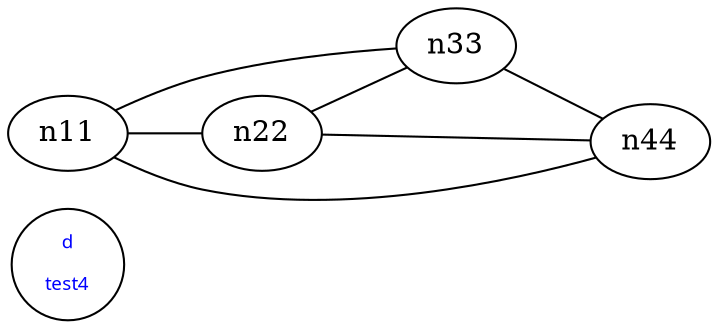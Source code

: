 graph test4 {
	rankdir=LR;
	fontcolor=blue; /* c0; c1; c0 -- c1 */
	n0 [fontname="comic sans", label="d\n\l\G", fontcolor=blue, fontsize=9]; // c2; c3; c2 -- c3[style=dotted, fillcolor="#123456"];
	n11 -- n22;
	n11 -- n33;
	n11 -- n44;
	n22 -- n33 n33;
	n22 -- n44;
	n33 -- n44;
}
